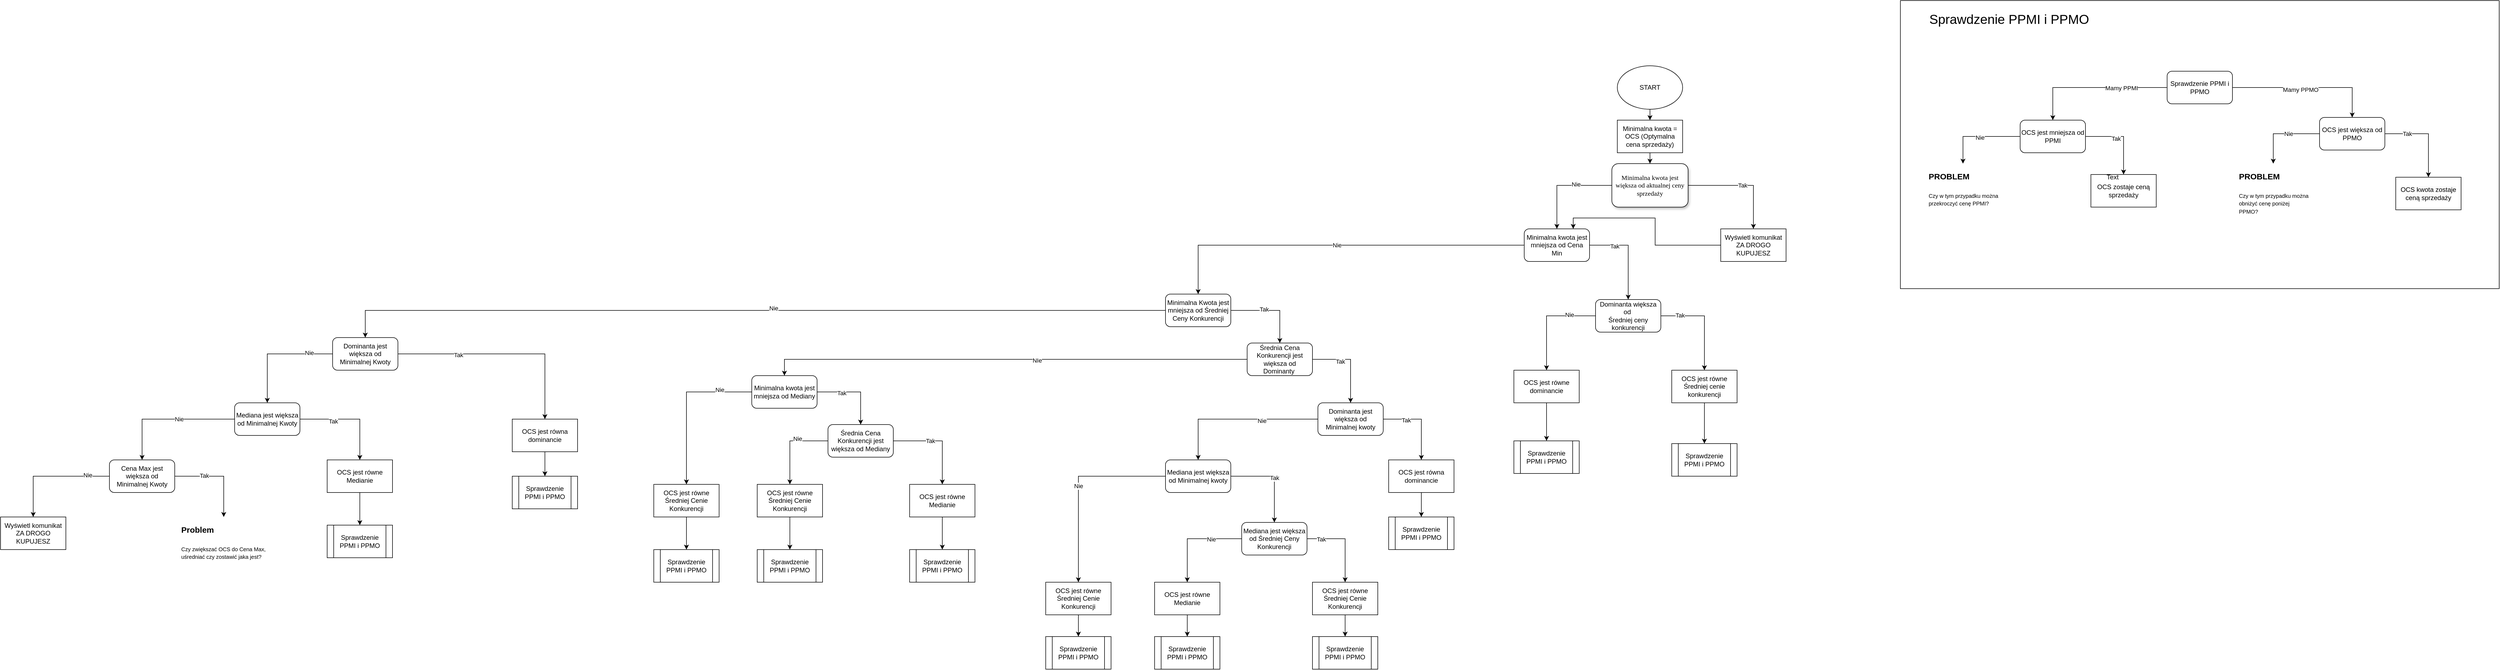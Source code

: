 <mxfile version="24.5.4" type="device">
  <diagram name="Page-1" id="10a91c8b-09ff-31b1-d368-03940ed4cc9e">
    <mxGraphModel dx="5311" dy="1965" grid="1" gridSize="10" guides="1" tooltips="1" connect="1" arrows="1" fold="1" page="1" pageScale="1" pageWidth="1100" pageHeight="850" background="none" math="0" shadow="0">
      <root>
        <mxCell id="0" />
        <mxCell id="1" parent="0" />
        <mxCell id="joKkj8QwtYshILmvJCK_-3" value="Tak" style="edgeStyle=orthogonalEdgeStyle;rounded=0;orthogonalLoop=1;jettySize=auto;html=1;entryX=0.5;entryY=0;entryDx=0;entryDy=0;" edge="1" parent="1" source="62893188c0fa7362-1" target="joKkj8QwtYshILmvJCK_-2">
          <mxGeometry relative="1" as="geometry" />
        </mxCell>
        <mxCell id="joKkj8QwtYshILmvJCK_-5" style="edgeStyle=orthogonalEdgeStyle;rounded=0;orthogonalLoop=1;jettySize=auto;html=1;" edge="1" parent="1" source="62893188c0fa7362-1" target="joKkj8QwtYshILmvJCK_-4">
          <mxGeometry relative="1" as="geometry" />
        </mxCell>
        <mxCell id="joKkj8QwtYshILmvJCK_-6" value="Nie" style="edgeLabel;html=1;align=center;verticalAlign=middle;resizable=0;points=[];" vertex="1" connectable="0" parent="joKkj8QwtYshILmvJCK_-5">
          <mxGeometry x="-0.271" y="-2" relative="1" as="geometry">
            <mxPoint as="offset" />
          </mxGeometry>
        </mxCell>
        <mxCell id="62893188c0fa7362-1" value="Minimalna kwota jest większa od aktualnej ceny sprzedaży" style="whiteSpace=wrap;html=1;rounded=1;shadow=1;labelBackgroundColor=none;strokeWidth=1;fontFamily=Verdana;fontSize=12;align=center;" parent="1" vertex="1">
          <mxGeometry x="480" y="80" width="140" height="80" as="geometry" />
        </mxCell>
        <mxCell id="joKkj8QwtYshILmvJCK_-157" style="edgeStyle=orthogonalEdgeStyle;rounded=0;orthogonalLoop=1;jettySize=auto;html=1;entryX=0.75;entryY=0;entryDx=0;entryDy=0;" edge="1" parent="1" source="joKkj8QwtYshILmvJCK_-2" target="joKkj8QwtYshILmvJCK_-4">
          <mxGeometry relative="1" as="geometry" />
        </mxCell>
        <mxCell id="joKkj8QwtYshILmvJCK_-2" value="Wyświetl komunikat ZA DROGO KUPUJESZ" style="rounded=0;whiteSpace=wrap;html=1;" vertex="1" parent="1">
          <mxGeometry x="680" y="200" width="120" height="60" as="geometry" />
        </mxCell>
        <mxCell id="joKkj8QwtYshILmvJCK_-46" value="Nie" style="edgeStyle=orthogonalEdgeStyle;rounded=0;orthogonalLoop=1;jettySize=auto;html=1;entryX=0.5;entryY=0;entryDx=0;entryDy=0;" edge="1" parent="1" source="joKkj8QwtYshILmvJCK_-4" target="joKkj8QwtYshILmvJCK_-52">
          <mxGeometry relative="1" as="geometry">
            <mxPoint x="40" y="290" as="targetPoint" />
          </mxGeometry>
        </mxCell>
        <mxCell id="joKkj8QwtYshILmvJCK_-162" style="edgeStyle=orthogonalEdgeStyle;rounded=0;orthogonalLoop=1;jettySize=auto;html=1;" edge="1" parent="1" source="joKkj8QwtYshILmvJCK_-4" target="joKkj8QwtYshILmvJCK_-161">
          <mxGeometry relative="1" as="geometry" />
        </mxCell>
        <mxCell id="joKkj8QwtYshILmvJCK_-163" value="Tak" style="edgeLabel;html=1;align=center;verticalAlign=middle;resizable=0;points=[];" vertex="1" connectable="0" parent="joKkj8QwtYshILmvJCK_-162">
          <mxGeometry x="-0.461" y="-2" relative="1" as="geometry">
            <mxPoint as="offset" />
          </mxGeometry>
        </mxCell>
        <mxCell id="joKkj8QwtYshILmvJCK_-4" value="Minimalna kwota jest mniejsza od Cena Min" style="rounded=1;whiteSpace=wrap;html=1;" vertex="1" parent="1">
          <mxGeometry x="319" y="200" width="120" height="60" as="geometry" />
        </mxCell>
        <mxCell id="joKkj8QwtYshILmvJCK_-40" style="edgeStyle=orthogonalEdgeStyle;rounded=0;orthogonalLoop=1;jettySize=auto;html=1;entryX=0.5;entryY=0;entryDx=0;entryDy=0;" edge="1" parent="1" source="joKkj8QwtYshILmvJCK_-13" target="joKkj8QwtYshILmvJCK_-39">
          <mxGeometry relative="1" as="geometry" />
        </mxCell>
        <mxCell id="joKkj8QwtYshILmvJCK_-41" value="Tak" style="edgeLabel;html=1;align=center;verticalAlign=middle;resizable=0;points=[];" vertex="1" connectable="0" parent="joKkj8QwtYshILmvJCK_-40">
          <mxGeometry x="-0.487" relative="1" as="geometry">
            <mxPoint as="offset" />
          </mxGeometry>
        </mxCell>
        <mxCell id="joKkj8QwtYshILmvJCK_-43" style="edgeStyle=orthogonalEdgeStyle;rounded=0;orthogonalLoop=1;jettySize=auto;html=1;" edge="1" parent="1" source="joKkj8QwtYshILmvJCK_-13" target="joKkj8QwtYshILmvJCK_-42">
          <mxGeometry relative="1" as="geometry" />
        </mxCell>
        <mxCell id="joKkj8QwtYshILmvJCK_-44" value="Nie" style="edgeLabel;html=1;align=center;verticalAlign=middle;resizable=0;points=[];" vertex="1" connectable="0" parent="joKkj8QwtYshILmvJCK_-43">
          <mxGeometry x="-0.186" relative="1" as="geometry">
            <mxPoint as="offset" />
          </mxGeometry>
        </mxCell>
        <mxCell id="joKkj8QwtYshILmvJCK_-13" value="OCS jest większa od PPMO" style="rounded=1;whiteSpace=wrap;html=1;" vertex="1" parent="1">
          <mxGeometry x="1780" y="-5" width="120" height="60" as="geometry" />
        </mxCell>
        <mxCell id="joKkj8QwtYshILmvJCK_-32" style="edgeStyle=orthogonalEdgeStyle;rounded=0;orthogonalLoop=1;jettySize=auto;html=1;entryX=0.5;entryY=0;entryDx=0;entryDy=0;" edge="1" parent="1" source="joKkj8QwtYshILmvJCK_-14" target="joKkj8QwtYshILmvJCK_-27">
          <mxGeometry relative="1" as="geometry" />
        </mxCell>
        <mxCell id="joKkj8QwtYshILmvJCK_-33" value="Tak" style="edgeLabel;html=1;align=center;verticalAlign=middle;resizable=0;points=[];" vertex="1" connectable="0" parent="joKkj8QwtYshILmvJCK_-32">
          <mxGeometry x="-0.2" y="-4" relative="1" as="geometry">
            <mxPoint as="offset" />
          </mxGeometry>
        </mxCell>
        <mxCell id="joKkj8QwtYshILmvJCK_-37" style="edgeStyle=orthogonalEdgeStyle;rounded=0;orthogonalLoop=1;jettySize=auto;html=1;" edge="1" parent="1" source="joKkj8QwtYshILmvJCK_-14" target="joKkj8QwtYshILmvJCK_-35">
          <mxGeometry relative="1" as="geometry" />
        </mxCell>
        <mxCell id="joKkj8QwtYshILmvJCK_-38" value="Nie" style="edgeLabel;html=1;align=center;verticalAlign=middle;resizable=0;points=[];" vertex="1" connectable="0" parent="joKkj8QwtYshILmvJCK_-37">
          <mxGeometry x="-0.045" y="2" relative="1" as="geometry">
            <mxPoint as="offset" />
          </mxGeometry>
        </mxCell>
        <mxCell id="joKkj8QwtYshILmvJCK_-14" value="OCS jest mniejsza od PPMI" style="rounded=1;whiteSpace=wrap;html=1;" vertex="1" parent="1">
          <mxGeometry x="1230" width="120" height="60" as="geometry" />
        </mxCell>
        <mxCell id="joKkj8QwtYshILmvJCK_-50" style="edgeStyle=orthogonalEdgeStyle;rounded=0;orthogonalLoop=1;jettySize=auto;html=1;" edge="1" parent="1" source="joKkj8QwtYshILmvJCK_-25" target="joKkj8QwtYshILmvJCK_-49">
          <mxGeometry relative="1" as="geometry" />
        </mxCell>
        <mxCell id="joKkj8QwtYshILmvJCK_-25" value="START" style="ellipse;whiteSpace=wrap;html=1;" vertex="1" parent="1">
          <mxGeometry x="490" y="-100" width="120" height="80" as="geometry" />
        </mxCell>
        <mxCell id="joKkj8QwtYshILmvJCK_-27" value="OCS zostaje ceną sprzedaży" style="rounded=0;whiteSpace=wrap;html=1;" vertex="1" parent="1">
          <mxGeometry x="1360" y="100" width="120" height="60" as="geometry" />
        </mxCell>
        <mxCell id="joKkj8QwtYshILmvJCK_-35" value="&lt;h1 style=&quot;margin-top: 0px;&quot;&gt;&lt;font style=&quot;font-size: 15px;&quot;&gt;PROBLEM&lt;/font&gt;&lt;/h1&gt;&lt;p&gt;&lt;font style=&quot;font-size: 10px;&quot;&gt;Czy w tym przypadku można przekroczyć cenę PPMI?&lt;/font&gt;&lt;/p&gt;" style="text;html=1;whiteSpace=wrap;overflow=hidden;rounded=0;" vertex="1" parent="1">
          <mxGeometry x="1060" y="80" width="130" height="90" as="geometry" />
        </mxCell>
        <mxCell id="joKkj8QwtYshILmvJCK_-39" value="&lt;br&gt;&lt;span style=&quot;color: rgb(0, 0, 0); font-family: Helvetica; font-size: 12px; font-style: normal; font-variant-ligatures: normal; font-variant-caps: normal; font-weight: 400; letter-spacing: normal; orphans: 2; text-align: center; text-indent: 0px; text-transform: none; widows: 2; word-spacing: 0px; -webkit-text-stroke-width: 0px; white-space: normal; background-color: rgb(251, 251, 251); text-decoration-thickness: initial; text-decoration-style: initial; text-decoration-color: initial; display: inline !important; float: none;&quot;&gt;OCS kwota zostaje ceną sprzedaży&lt;/span&gt;&lt;div&gt;&lt;br/&gt;&lt;/div&gt;" style="rounded=0;whiteSpace=wrap;html=1;" vertex="1" parent="1">
          <mxGeometry x="1920" y="105" width="120" height="60" as="geometry" />
        </mxCell>
        <mxCell id="joKkj8QwtYshILmvJCK_-42" value="&lt;h1 style=&quot;margin-top: 0px;&quot;&gt;&lt;font style=&quot;font-size: 15px;&quot;&gt;PROBLEM&lt;/font&gt;&lt;/h1&gt;&lt;p&gt;&lt;font style=&quot;font-size: 10px;&quot;&gt;Czy w tym przypadku można obniżyć cenę poniżej PPMO?&lt;/font&gt;&lt;/p&gt;" style="text;html=1;whiteSpace=wrap;overflow=hidden;rounded=0;" vertex="1" parent="1">
          <mxGeometry x="1630" y="80" width="130" height="90" as="geometry" />
        </mxCell>
        <mxCell id="joKkj8QwtYshILmvJCK_-51" style="edgeStyle=orthogonalEdgeStyle;rounded=0;orthogonalLoop=1;jettySize=auto;html=1;" edge="1" parent="1" source="joKkj8QwtYshILmvJCK_-49" target="62893188c0fa7362-1">
          <mxGeometry relative="1" as="geometry" />
        </mxCell>
        <mxCell id="joKkj8QwtYshILmvJCK_-49" value="Minimalna kwota = OCS (Optymalna cena sprzedaży)" style="rounded=0;whiteSpace=wrap;html=1;" vertex="1" parent="1">
          <mxGeometry x="490" width="120" height="60" as="geometry" />
        </mxCell>
        <mxCell id="joKkj8QwtYshILmvJCK_-54" style="edgeStyle=orthogonalEdgeStyle;rounded=0;orthogonalLoop=1;jettySize=auto;html=1;entryX=0.5;entryY=0;entryDx=0;entryDy=0;" edge="1" parent="1" source="joKkj8QwtYshILmvJCK_-52" target="joKkj8QwtYshILmvJCK_-53">
          <mxGeometry relative="1" as="geometry" />
        </mxCell>
        <mxCell id="joKkj8QwtYshILmvJCK_-55" value="Tak" style="edgeLabel;html=1;align=center;verticalAlign=middle;resizable=0;points=[];" vertex="1" connectable="0" parent="joKkj8QwtYshILmvJCK_-54">
          <mxGeometry x="-0.187" y="2" relative="1" as="geometry">
            <mxPoint as="offset" />
          </mxGeometry>
        </mxCell>
        <mxCell id="joKkj8QwtYshILmvJCK_-129" style="edgeStyle=orthogonalEdgeStyle;rounded=0;orthogonalLoop=1;jettySize=auto;html=1;entryX=0.5;entryY=0;entryDx=0;entryDy=0;" edge="1" parent="1" source="joKkj8QwtYshILmvJCK_-52" target="joKkj8QwtYshILmvJCK_-128">
          <mxGeometry relative="1" as="geometry" />
        </mxCell>
        <mxCell id="joKkj8QwtYshILmvJCK_-130" value="Nie" style="edgeLabel;html=1;align=center;verticalAlign=middle;resizable=0;points=[];" vertex="1" connectable="0" parent="joKkj8QwtYshILmvJCK_-129">
          <mxGeometry x="-0.053" y="-3" relative="1" as="geometry">
            <mxPoint x="-1" y="-1" as="offset" />
          </mxGeometry>
        </mxCell>
        <mxCell id="joKkj8QwtYshILmvJCK_-52" value="Minimalna Kwota jest mniejsza od Średniej Ceny Konkurencji" style="rounded=1;whiteSpace=wrap;html=1;" vertex="1" parent="1">
          <mxGeometry x="-340" y="320" width="120" height="60" as="geometry" />
        </mxCell>
        <mxCell id="joKkj8QwtYshILmvJCK_-57" style="edgeStyle=orthogonalEdgeStyle;rounded=0;orthogonalLoop=1;jettySize=auto;html=1;entryX=0.5;entryY=0;entryDx=0;entryDy=0;" edge="1" parent="1" source="joKkj8QwtYshILmvJCK_-53" target="joKkj8QwtYshILmvJCK_-60">
          <mxGeometry relative="1" as="geometry">
            <mxPoint y="500" as="targetPoint" />
          </mxGeometry>
        </mxCell>
        <mxCell id="joKkj8QwtYshILmvJCK_-58" value="Tak" style="edgeLabel;html=1;align=center;verticalAlign=middle;resizable=0;points=[];" vertex="1" connectable="0" parent="joKkj8QwtYshILmvJCK_-57">
          <mxGeometry x="-0.323" y="-4" relative="1" as="geometry">
            <mxPoint as="offset" />
          </mxGeometry>
        </mxCell>
        <mxCell id="joKkj8QwtYshILmvJCK_-105" style="edgeStyle=orthogonalEdgeStyle;rounded=0;orthogonalLoop=1;jettySize=auto;html=1;entryX=0.5;entryY=0;entryDx=0;entryDy=0;" edge="1" parent="1" source="joKkj8QwtYshILmvJCK_-53" target="joKkj8QwtYshILmvJCK_-104">
          <mxGeometry relative="1" as="geometry" />
        </mxCell>
        <mxCell id="joKkj8QwtYshILmvJCK_-106" value="NIe" style="edgeLabel;html=1;align=center;verticalAlign=middle;resizable=0;points=[];" vertex="1" connectable="0" parent="joKkj8QwtYshILmvJCK_-105">
          <mxGeometry x="-0.123" y="2" relative="1" as="geometry">
            <mxPoint as="offset" />
          </mxGeometry>
        </mxCell>
        <mxCell id="joKkj8QwtYshILmvJCK_-53" value="Średnia Cena Konkurencji jest większa od Dominanty&amp;nbsp;" style="rounded=1;whiteSpace=wrap;html=1;" vertex="1" parent="1">
          <mxGeometry x="-190" y="410" width="120" height="60" as="geometry" />
        </mxCell>
        <mxCell id="joKkj8QwtYshILmvJCK_-62" style="edgeStyle=orthogonalEdgeStyle;rounded=0;orthogonalLoop=1;jettySize=auto;html=1;entryX=0.5;entryY=0;entryDx=0;entryDy=0;" edge="1" parent="1" source="joKkj8QwtYshILmvJCK_-60" target="joKkj8QwtYshILmvJCK_-61">
          <mxGeometry relative="1" as="geometry" />
        </mxCell>
        <mxCell id="joKkj8QwtYshILmvJCK_-63" value="Tak" style="edgeLabel;html=1;align=center;verticalAlign=middle;resizable=0;points=[];" vertex="1" connectable="0" parent="joKkj8QwtYshILmvJCK_-62">
          <mxGeometry x="-0.43" y="-2" relative="1" as="geometry">
            <mxPoint as="offset" />
          </mxGeometry>
        </mxCell>
        <mxCell id="joKkj8QwtYshILmvJCK_-81" style="edgeStyle=orthogonalEdgeStyle;rounded=0;orthogonalLoop=1;jettySize=auto;html=1;" edge="1" parent="1" source="joKkj8QwtYshILmvJCK_-60" target="joKkj8QwtYshILmvJCK_-79">
          <mxGeometry relative="1" as="geometry" />
        </mxCell>
        <mxCell id="joKkj8QwtYshILmvJCK_-82" value="Nie" style="edgeLabel;html=1;align=center;verticalAlign=middle;resizable=0;points=[];" vertex="1" connectable="0" parent="joKkj8QwtYshILmvJCK_-81">
          <mxGeometry x="-0.297" y="3" relative="1" as="geometry">
            <mxPoint as="offset" />
          </mxGeometry>
        </mxCell>
        <mxCell id="joKkj8QwtYshILmvJCK_-60" value="Dominanta jest większa od Minimalnej kwoty" style="rounded=1;whiteSpace=wrap;html=1;" vertex="1" parent="1">
          <mxGeometry x="-60" y="520" width="120" height="60" as="geometry" />
        </mxCell>
        <mxCell id="joKkj8QwtYshILmvJCK_-76" style="edgeStyle=orthogonalEdgeStyle;rounded=0;orthogonalLoop=1;jettySize=auto;html=1;entryX=0.5;entryY=0;entryDx=0;entryDy=0;" edge="1" parent="1" source="joKkj8QwtYshILmvJCK_-61" target="joKkj8QwtYshILmvJCK_-75">
          <mxGeometry relative="1" as="geometry" />
        </mxCell>
        <mxCell id="joKkj8QwtYshILmvJCK_-61" value="OCS jest równa dominancie" style="rounded=0;whiteSpace=wrap;html=1;" vertex="1" parent="1">
          <mxGeometry x="70" y="625" width="120" height="60" as="geometry" />
        </mxCell>
        <mxCell id="joKkj8QwtYshILmvJCK_-67" style="edgeStyle=orthogonalEdgeStyle;rounded=0;orthogonalLoop=1;jettySize=auto;html=1;" edge="1" parent="1" source="joKkj8QwtYshILmvJCK_-65" target="joKkj8QwtYshILmvJCK_-13">
          <mxGeometry relative="1" as="geometry" />
        </mxCell>
        <mxCell id="joKkj8QwtYshILmvJCK_-70" value="Mamy PPMO" style="edgeLabel;html=1;align=center;verticalAlign=middle;resizable=0;points=[];" vertex="1" connectable="0" parent="joKkj8QwtYshILmvJCK_-67">
          <mxGeometry x="-0.096" y="-4" relative="1" as="geometry">
            <mxPoint as="offset" />
          </mxGeometry>
        </mxCell>
        <mxCell id="joKkj8QwtYshILmvJCK_-68" style="edgeStyle=orthogonalEdgeStyle;rounded=0;orthogonalLoop=1;jettySize=auto;html=1;entryX=0.5;entryY=0;entryDx=0;entryDy=0;" edge="1" parent="1" source="joKkj8QwtYshILmvJCK_-65" target="joKkj8QwtYshILmvJCK_-14">
          <mxGeometry relative="1" as="geometry" />
        </mxCell>
        <mxCell id="joKkj8QwtYshILmvJCK_-69" value="Mamy PPMI" style="edgeLabel;html=1;align=center;verticalAlign=middle;resizable=0;points=[];" vertex="1" connectable="0" parent="joKkj8QwtYshILmvJCK_-68">
          <mxGeometry x="-0.376" y="1" relative="1" as="geometry">
            <mxPoint as="offset" />
          </mxGeometry>
        </mxCell>
        <mxCell id="joKkj8QwtYshILmvJCK_-65" value="Sprawdzenie PPMI i PPMO" style="rounded=1;whiteSpace=wrap;html=1;gradientColor=none;" vertex="1" parent="1">
          <mxGeometry x="1500" y="-90" width="120" height="60" as="geometry" />
        </mxCell>
        <mxCell id="joKkj8QwtYshILmvJCK_-71" value="" style="swimlane;startSize=0;" vertex="1" parent="1">
          <mxGeometry x="1010" y="-220" width="1100" height="530" as="geometry" />
        </mxCell>
        <mxCell id="joKkj8QwtYshILmvJCK_-73" value="&lt;font style=&quot;font-size: 24px;&quot;&gt;Sprawdzenie PPMI i PPMO&lt;/font&gt;" style="text;html=1;align=center;verticalAlign=middle;whiteSpace=wrap;rounded=0;" vertex="1" parent="joKkj8QwtYshILmvJCK_-71">
          <mxGeometry x="30" y="20" width="340" height="30" as="geometry" />
        </mxCell>
        <mxCell id="joKkj8QwtYshILmvJCK_-72" value="Text" style="text;html=1;align=center;verticalAlign=middle;whiteSpace=wrap;rounded=0;" vertex="1" parent="1">
          <mxGeometry x="1370" y="90" width="60" height="30" as="geometry" />
        </mxCell>
        <mxCell id="joKkj8QwtYshILmvJCK_-75" value="Sprawdzenie PPMI i PPMO" style="shape=process;whiteSpace=wrap;html=1;backgroundOutline=1;" vertex="1" parent="1">
          <mxGeometry x="70" y="730" width="120" height="60" as="geometry" />
        </mxCell>
        <mxCell id="joKkj8QwtYshILmvJCK_-86" value="Tak" style="edgeStyle=orthogonalEdgeStyle;rounded=0;orthogonalLoop=1;jettySize=auto;html=1;entryX=0.5;entryY=0;entryDx=0;entryDy=0;" edge="1" parent="1" source="joKkj8QwtYshILmvJCK_-79" target="joKkj8QwtYshILmvJCK_-85">
          <mxGeometry relative="1" as="geometry" />
        </mxCell>
        <mxCell id="joKkj8QwtYshILmvJCK_-103" value="Nie" style="edgeStyle=orthogonalEdgeStyle;rounded=0;orthogonalLoop=1;jettySize=auto;html=1;" edge="1" parent="1" source="joKkj8QwtYshILmvJCK_-79" target="joKkj8QwtYshILmvJCK_-101">
          <mxGeometry relative="1" as="geometry" />
        </mxCell>
        <mxCell id="joKkj8QwtYshILmvJCK_-79" value="Mediana jest większa od Minimalnej kwoty" style="rounded=1;whiteSpace=wrap;html=1;" vertex="1" parent="1">
          <mxGeometry x="-340" y="625" width="120" height="60" as="geometry" />
        </mxCell>
        <mxCell id="joKkj8QwtYshILmvJCK_-91" style="edgeStyle=orthogonalEdgeStyle;rounded=0;orthogonalLoop=1;jettySize=auto;html=1;entryX=0.5;entryY=0;entryDx=0;entryDy=0;" edge="1" parent="1" source="joKkj8QwtYshILmvJCK_-83" target="joKkj8QwtYshILmvJCK_-90">
          <mxGeometry relative="1" as="geometry" />
        </mxCell>
        <mxCell id="joKkj8QwtYshILmvJCK_-83" value="OCS jest równe Medianie" style="rounded=0;whiteSpace=wrap;html=1;" vertex="1" parent="1">
          <mxGeometry x="-360" y="850" width="120" height="60" as="geometry" />
        </mxCell>
        <mxCell id="joKkj8QwtYshILmvJCK_-88" style="edgeStyle=orthogonalEdgeStyle;rounded=0;orthogonalLoop=1;jettySize=auto;html=1;entryX=0.5;entryY=0;entryDx=0;entryDy=0;" edge="1" parent="1" source="joKkj8QwtYshILmvJCK_-85" target="joKkj8QwtYshILmvJCK_-83">
          <mxGeometry relative="1" as="geometry" />
        </mxCell>
        <mxCell id="joKkj8QwtYshILmvJCK_-89" value="Nie" style="edgeLabel;html=1;align=center;verticalAlign=middle;resizable=0;points=[];" vertex="1" connectable="0" parent="joKkj8QwtYshILmvJCK_-88">
          <mxGeometry x="-0.376" y="1" relative="1" as="geometry">
            <mxPoint as="offset" />
          </mxGeometry>
        </mxCell>
        <mxCell id="joKkj8QwtYshILmvJCK_-96" style="edgeStyle=orthogonalEdgeStyle;rounded=0;orthogonalLoop=1;jettySize=auto;html=1;entryX=0.5;entryY=0;entryDx=0;entryDy=0;" edge="1" parent="1" source="joKkj8QwtYshILmvJCK_-85" target="joKkj8QwtYshILmvJCK_-92">
          <mxGeometry relative="1" as="geometry">
            <mxPoint y="770" as="targetPoint" />
          </mxGeometry>
        </mxCell>
        <mxCell id="joKkj8QwtYshILmvJCK_-97" value="Tak" style="edgeLabel;html=1;align=center;verticalAlign=middle;resizable=0;points=[];" vertex="1" connectable="0" parent="joKkj8QwtYshILmvJCK_-96">
          <mxGeometry x="-0.653" y="-1" relative="1" as="geometry">
            <mxPoint as="offset" />
          </mxGeometry>
        </mxCell>
        <mxCell id="joKkj8QwtYshILmvJCK_-85" value="Mediana jest większa od Średniej Ceny Konkurencji" style="rounded=1;whiteSpace=wrap;html=1;" vertex="1" parent="1">
          <mxGeometry x="-200" y="740" width="120" height="60" as="geometry" />
        </mxCell>
        <mxCell id="joKkj8QwtYshILmvJCK_-90" value="Sprawdzenie PPMI i PPMO" style="shape=process;whiteSpace=wrap;html=1;backgroundOutline=1;" vertex="1" parent="1">
          <mxGeometry x="-360" y="950" width="120" height="60" as="geometry" />
        </mxCell>
        <mxCell id="joKkj8QwtYshILmvJCK_-99" style="edgeStyle=orthogonalEdgeStyle;rounded=0;orthogonalLoop=1;jettySize=auto;html=1;" edge="1" parent="1" source="joKkj8QwtYshILmvJCK_-92" target="joKkj8QwtYshILmvJCK_-98">
          <mxGeometry relative="1" as="geometry" />
        </mxCell>
        <mxCell id="joKkj8QwtYshILmvJCK_-92" value="OCS jest równe Średniej Cenie Konkurencji" style="rounded=0;whiteSpace=wrap;html=1;" vertex="1" parent="1">
          <mxGeometry x="-70" y="850" width="120" height="60" as="geometry" />
        </mxCell>
        <mxCell id="joKkj8QwtYshILmvJCK_-98" value="Sprawdzenie PPMI i PPMO" style="shape=process;whiteSpace=wrap;html=1;backgroundOutline=1;" vertex="1" parent="1">
          <mxGeometry x="-70" y="950" width="120" height="60" as="geometry" />
        </mxCell>
        <mxCell id="joKkj8QwtYshILmvJCK_-100" style="edgeStyle=orthogonalEdgeStyle;rounded=0;orthogonalLoop=1;jettySize=auto;html=1;" edge="1" parent="1" source="joKkj8QwtYshILmvJCK_-101" target="joKkj8QwtYshILmvJCK_-102">
          <mxGeometry relative="1" as="geometry" />
        </mxCell>
        <mxCell id="joKkj8QwtYshILmvJCK_-101" value="OCS jest równe Średniej Cenie Konkurencji" style="rounded=0;whiteSpace=wrap;html=1;" vertex="1" parent="1">
          <mxGeometry x="-560" y="850" width="120" height="60" as="geometry" />
        </mxCell>
        <mxCell id="joKkj8QwtYshILmvJCK_-102" value="Sprawdzenie PPMI i PPMO" style="shape=process;whiteSpace=wrap;html=1;backgroundOutline=1;" vertex="1" parent="1">
          <mxGeometry x="-560" y="950" width="120" height="60" as="geometry" />
        </mxCell>
        <mxCell id="joKkj8QwtYshILmvJCK_-110" style="edgeStyle=orthogonalEdgeStyle;rounded=0;orthogonalLoop=1;jettySize=auto;html=1;entryX=0.5;entryY=0;entryDx=0;entryDy=0;" edge="1" parent="1" source="joKkj8QwtYshILmvJCK_-104" target="joKkj8QwtYshILmvJCK_-109">
          <mxGeometry relative="1" as="geometry" />
        </mxCell>
        <mxCell id="joKkj8QwtYshILmvJCK_-111" value="Tak" style="edgeLabel;html=1;align=center;verticalAlign=middle;resizable=0;points=[];" vertex="1" connectable="0" parent="joKkj8QwtYshILmvJCK_-110">
          <mxGeometry x="-0.359" y="-2" relative="1" as="geometry">
            <mxPoint as="offset" />
          </mxGeometry>
        </mxCell>
        <mxCell id="joKkj8QwtYshILmvJCK_-126" style="edgeStyle=orthogonalEdgeStyle;rounded=0;orthogonalLoop=1;jettySize=auto;html=1;entryX=0.5;entryY=0;entryDx=0;entryDy=0;" edge="1" parent="1" source="joKkj8QwtYshILmvJCK_-104" target="joKkj8QwtYshILmvJCK_-124">
          <mxGeometry relative="1" as="geometry" />
        </mxCell>
        <mxCell id="joKkj8QwtYshILmvJCK_-127" value="Nie" style="edgeLabel;html=1;align=center;verticalAlign=middle;resizable=0;points=[];" vertex="1" connectable="0" parent="joKkj8QwtYshILmvJCK_-126">
          <mxGeometry x="-0.593" y="-4" relative="1" as="geometry">
            <mxPoint as="offset" />
          </mxGeometry>
        </mxCell>
        <mxCell id="joKkj8QwtYshILmvJCK_-104" value="Minimalna kwota jest mniejsza od Mediany" style="rounded=1;whiteSpace=wrap;html=1;" vertex="1" parent="1">
          <mxGeometry x="-1100" y="470" width="120" height="60" as="geometry" />
        </mxCell>
        <mxCell id="joKkj8QwtYshILmvJCK_-114" style="edgeStyle=orthogonalEdgeStyle;rounded=0;orthogonalLoop=1;jettySize=auto;html=1;" edge="1" parent="1" source="joKkj8QwtYshILmvJCK_-109" target="joKkj8QwtYshILmvJCK_-112">
          <mxGeometry relative="1" as="geometry" />
        </mxCell>
        <mxCell id="joKkj8QwtYshILmvJCK_-115" value="Tak" style="edgeLabel;html=1;align=center;verticalAlign=middle;resizable=0;points=[];" vertex="1" connectable="0" parent="joKkj8QwtYshILmvJCK_-114">
          <mxGeometry x="-0.198" relative="1" as="geometry">
            <mxPoint as="offset" />
          </mxGeometry>
        </mxCell>
        <mxCell id="joKkj8QwtYshILmvJCK_-121" style="edgeStyle=orthogonalEdgeStyle;rounded=0;orthogonalLoop=1;jettySize=auto;html=1;entryX=0.5;entryY=0;entryDx=0;entryDy=0;" edge="1" parent="1" source="joKkj8QwtYshILmvJCK_-109" target="joKkj8QwtYshILmvJCK_-119">
          <mxGeometry relative="1" as="geometry" />
        </mxCell>
        <mxCell id="joKkj8QwtYshILmvJCK_-122" value="Nie" style="edgeLabel;html=1;align=center;verticalAlign=middle;resizable=0;points=[];" vertex="1" connectable="0" parent="joKkj8QwtYshILmvJCK_-121">
          <mxGeometry x="-0.249" y="-4" relative="1" as="geometry">
            <mxPoint as="offset" />
          </mxGeometry>
        </mxCell>
        <mxCell id="joKkj8QwtYshILmvJCK_-109" value="Średnia Cena Konkurencji jest większa od Mediany" style="rounded=1;whiteSpace=wrap;html=1;" vertex="1" parent="1">
          <mxGeometry x="-960" y="560" width="120" height="60" as="geometry" />
        </mxCell>
        <mxCell id="joKkj8QwtYshILmvJCK_-117" style="edgeStyle=orthogonalEdgeStyle;rounded=0;orthogonalLoop=1;jettySize=auto;html=1;entryX=0.5;entryY=0;entryDx=0;entryDy=0;" edge="1" parent="1" source="joKkj8QwtYshILmvJCK_-112" target="joKkj8QwtYshILmvJCK_-116">
          <mxGeometry relative="1" as="geometry" />
        </mxCell>
        <mxCell id="joKkj8QwtYshILmvJCK_-112" value="OCS jest równe Medianie" style="rounded=0;whiteSpace=wrap;html=1;" vertex="1" parent="1">
          <mxGeometry x="-810" y="670" width="120" height="60" as="geometry" />
        </mxCell>
        <mxCell id="joKkj8QwtYshILmvJCK_-116" value="Sprawdzenie PPMI i PPMO" style="shape=process;whiteSpace=wrap;html=1;backgroundOutline=1;" vertex="1" parent="1">
          <mxGeometry x="-810" y="790" width="120" height="60" as="geometry" />
        </mxCell>
        <mxCell id="joKkj8QwtYshILmvJCK_-118" style="edgeStyle=orthogonalEdgeStyle;rounded=0;orthogonalLoop=1;jettySize=auto;html=1;" edge="1" parent="1" source="joKkj8QwtYshILmvJCK_-119" target="joKkj8QwtYshILmvJCK_-120">
          <mxGeometry relative="1" as="geometry" />
        </mxCell>
        <mxCell id="joKkj8QwtYshILmvJCK_-119" value="OCS jest równe Średniej Cenie Konkurencji" style="rounded=0;whiteSpace=wrap;html=1;" vertex="1" parent="1">
          <mxGeometry x="-1090" y="670" width="120" height="60" as="geometry" />
        </mxCell>
        <mxCell id="joKkj8QwtYshILmvJCK_-120" value="Sprawdzenie PPMI i PPMO" style="shape=process;whiteSpace=wrap;html=1;backgroundOutline=1;" vertex="1" parent="1">
          <mxGeometry x="-1090" y="790" width="120" height="60" as="geometry" />
        </mxCell>
        <mxCell id="joKkj8QwtYshILmvJCK_-123" style="edgeStyle=orthogonalEdgeStyle;rounded=0;orthogonalLoop=1;jettySize=auto;html=1;" edge="1" parent="1" source="joKkj8QwtYshILmvJCK_-124" target="joKkj8QwtYshILmvJCK_-125">
          <mxGeometry relative="1" as="geometry" />
        </mxCell>
        <mxCell id="joKkj8QwtYshILmvJCK_-124" value="OCS jest równe Średniej Cenie Konkurencji" style="rounded=0;whiteSpace=wrap;html=1;" vertex="1" parent="1">
          <mxGeometry x="-1280" y="670" width="120" height="60" as="geometry" />
        </mxCell>
        <mxCell id="joKkj8QwtYshILmvJCK_-125" value="Sprawdzenie PPMI i PPMO" style="shape=process;whiteSpace=wrap;html=1;backgroundOutline=1;" vertex="1" parent="1">
          <mxGeometry x="-1280" y="790" width="120" height="60" as="geometry" />
        </mxCell>
        <mxCell id="joKkj8QwtYshILmvJCK_-141" style="edgeStyle=orthogonalEdgeStyle;rounded=0;orthogonalLoop=1;jettySize=auto;html=1;" edge="1" parent="1" source="joKkj8QwtYshILmvJCK_-128" target="joKkj8QwtYshILmvJCK_-140">
          <mxGeometry relative="1" as="geometry" />
        </mxCell>
        <mxCell id="joKkj8QwtYshILmvJCK_-142" value="Nie" style="edgeLabel;html=1;align=center;verticalAlign=middle;resizable=0;points=[];" vertex="1" connectable="0" parent="joKkj8QwtYshILmvJCK_-141">
          <mxGeometry x="-0.588" y="-2" relative="1" as="geometry">
            <mxPoint as="offset" />
          </mxGeometry>
        </mxCell>
        <mxCell id="joKkj8QwtYshILmvJCK_-128" value="Dominanta jest większa od Minimalnej Kwoty" style="rounded=1;whiteSpace=wrap;html=1;" vertex="1" parent="1">
          <mxGeometry x="-1870" y="400" width="120" height="60" as="geometry" />
        </mxCell>
        <mxCell id="joKkj8QwtYshILmvJCK_-131" style="edgeStyle=orthogonalEdgeStyle;rounded=0;orthogonalLoop=1;jettySize=auto;html=1;entryX=0.5;entryY=0;entryDx=0;entryDy=0;exitX=1;exitY=0.5;exitDx=0;exitDy=0;" edge="1" parent="1" source="joKkj8QwtYshILmvJCK_-128" target="joKkj8QwtYshILmvJCK_-135">
          <mxGeometry relative="1" as="geometry">
            <mxPoint x="-1610" y="545.0" as="sourcePoint" />
          </mxGeometry>
        </mxCell>
        <mxCell id="joKkj8QwtYshILmvJCK_-132" value="Tak" style="edgeLabel;html=1;align=center;verticalAlign=middle;resizable=0;points=[];" vertex="1" connectable="0" parent="joKkj8QwtYshILmvJCK_-131">
          <mxGeometry x="-0.43" y="-2" relative="1" as="geometry">
            <mxPoint as="offset" />
          </mxGeometry>
        </mxCell>
        <mxCell id="joKkj8QwtYshILmvJCK_-134" style="edgeStyle=orthogonalEdgeStyle;rounded=0;orthogonalLoop=1;jettySize=auto;html=1;entryX=0.5;entryY=0;entryDx=0;entryDy=0;" edge="1" parent="1" source="joKkj8QwtYshILmvJCK_-135" target="joKkj8QwtYshILmvJCK_-136">
          <mxGeometry relative="1" as="geometry" />
        </mxCell>
        <mxCell id="joKkj8QwtYshILmvJCK_-135" value="OCS jest równa dominancie" style="rounded=0;whiteSpace=wrap;html=1;" vertex="1" parent="1">
          <mxGeometry x="-1540" y="550" width="120" height="60" as="geometry" />
        </mxCell>
        <mxCell id="joKkj8QwtYshILmvJCK_-136" value="Sprawdzenie PPMI i PPMO" style="shape=process;whiteSpace=wrap;html=1;backgroundOutline=1;" vertex="1" parent="1">
          <mxGeometry x="-1540" y="655" width="120" height="60" as="geometry" />
        </mxCell>
        <mxCell id="joKkj8QwtYshILmvJCK_-146" style="edgeStyle=orthogonalEdgeStyle;rounded=0;orthogonalLoop=1;jettySize=auto;html=1;entryX=0.5;entryY=0;entryDx=0;entryDy=0;" edge="1" parent="1" source="joKkj8QwtYshILmvJCK_-140" target="joKkj8QwtYshILmvJCK_-144">
          <mxGeometry relative="1" as="geometry" />
        </mxCell>
        <mxCell id="joKkj8QwtYshILmvJCK_-147" value="Tak" style="edgeLabel;html=1;align=center;verticalAlign=middle;resizable=0;points=[];" vertex="1" connectable="0" parent="joKkj8QwtYshILmvJCK_-146">
          <mxGeometry x="-0.343" y="-4" relative="1" as="geometry">
            <mxPoint as="offset" />
          </mxGeometry>
        </mxCell>
        <mxCell id="joKkj8QwtYshILmvJCK_-149" style="edgeStyle=orthogonalEdgeStyle;rounded=0;orthogonalLoop=1;jettySize=auto;html=1;entryX=0.5;entryY=0;entryDx=0;entryDy=0;" edge="1" parent="1" source="joKkj8QwtYshILmvJCK_-140" target="joKkj8QwtYshILmvJCK_-148">
          <mxGeometry relative="1" as="geometry" />
        </mxCell>
        <mxCell id="joKkj8QwtYshILmvJCK_-150" value="Nie" style="edgeLabel;html=1;align=center;verticalAlign=middle;resizable=0;points=[];" vertex="1" connectable="0" parent="joKkj8QwtYshILmvJCK_-149">
          <mxGeometry x="-0.164" relative="1" as="geometry">
            <mxPoint as="offset" />
          </mxGeometry>
        </mxCell>
        <mxCell id="joKkj8QwtYshILmvJCK_-140" value="Mediana jest większa od Minimalnej Kwoty" style="rounded=1;whiteSpace=wrap;html=1;" vertex="1" parent="1">
          <mxGeometry x="-2050" y="520" width="120" height="60" as="geometry" />
        </mxCell>
        <mxCell id="joKkj8QwtYshILmvJCK_-143" style="edgeStyle=orthogonalEdgeStyle;rounded=0;orthogonalLoop=1;jettySize=auto;html=1;entryX=0.5;entryY=0;entryDx=0;entryDy=0;" edge="1" parent="1" source="joKkj8QwtYshILmvJCK_-144" target="joKkj8QwtYshILmvJCK_-145">
          <mxGeometry relative="1" as="geometry" />
        </mxCell>
        <mxCell id="joKkj8QwtYshILmvJCK_-144" value="OCS jest równe Medianie" style="rounded=0;whiteSpace=wrap;html=1;" vertex="1" parent="1">
          <mxGeometry x="-1880" y="625" width="120" height="60" as="geometry" />
        </mxCell>
        <mxCell id="joKkj8QwtYshILmvJCK_-145" value="Sprawdzenie PPMI i PPMO" style="shape=process;whiteSpace=wrap;html=1;backgroundOutline=1;" vertex="1" parent="1">
          <mxGeometry x="-1880" y="745" width="120" height="60" as="geometry" />
        </mxCell>
        <mxCell id="joKkj8QwtYshILmvJCK_-152" style="edgeStyle=orthogonalEdgeStyle;rounded=0;orthogonalLoop=1;jettySize=auto;html=1;" edge="1" parent="1" source="joKkj8QwtYshILmvJCK_-148" target="joKkj8QwtYshILmvJCK_-151">
          <mxGeometry relative="1" as="geometry" />
        </mxCell>
        <mxCell id="joKkj8QwtYshILmvJCK_-153" value="Tak" style="edgeLabel;html=1;align=center;verticalAlign=middle;resizable=0;points=[];" vertex="1" connectable="0" parent="joKkj8QwtYshILmvJCK_-152">
          <mxGeometry x="-0.347" y="1" relative="1" as="geometry">
            <mxPoint as="offset" />
          </mxGeometry>
        </mxCell>
        <mxCell id="joKkj8QwtYshILmvJCK_-155" style="edgeStyle=orthogonalEdgeStyle;rounded=0;orthogonalLoop=1;jettySize=auto;html=1;" edge="1" parent="1" source="joKkj8QwtYshILmvJCK_-148" target="joKkj8QwtYshILmvJCK_-154">
          <mxGeometry relative="1" as="geometry" />
        </mxCell>
        <mxCell id="joKkj8QwtYshILmvJCK_-156" value="Nie" style="edgeLabel;html=1;align=center;verticalAlign=middle;resizable=0;points=[];" vertex="1" connectable="0" parent="joKkj8QwtYshILmvJCK_-155">
          <mxGeometry x="-0.622" y="-2" relative="1" as="geometry">
            <mxPoint as="offset" />
          </mxGeometry>
        </mxCell>
        <mxCell id="joKkj8QwtYshILmvJCK_-148" value="Cena Max jest większa od Minimalnej Kwoty" style="rounded=1;whiteSpace=wrap;html=1;" vertex="1" parent="1">
          <mxGeometry x="-2280" y="625" width="120" height="60" as="geometry" />
        </mxCell>
        <mxCell id="joKkj8QwtYshILmvJCK_-151" value="&lt;h1 style=&quot;margin-top: 0px;&quot;&gt;&lt;font style=&quot;font-size: 15px;&quot;&gt;Problem&lt;/font&gt;&lt;/h1&gt;&lt;p&gt;&lt;font style=&quot;font-size: 10px;&quot;&gt;Czy zwiększać OCS do Cena Max, uśredniać czy zostawić jaka jest?&lt;/font&gt;&lt;/p&gt;" style="text;html=1;whiteSpace=wrap;overflow=hidden;rounded=0;" vertex="1" parent="1">
          <mxGeometry x="-2150" y="730" width="160" height="110" as="geometry" />
        </mxCell>
        <mxCell id="joKkj8QwtYshILmvJCK_-154" value="Wyświetl komunikat ZA DROGO KUPUJESZ" style="rounded=0;whiteSpace=wrap;html=1;" vertex="1" parent="1">
          <mxGeometry x="-2480" y="730" width="120" height="60" as="geometry" />
        </mxCell>
        <mxCell id="joKkj8QwtYshILmvJCK_-164" style="edgeStyle=orthogonalEdgeStyle;rounded=0;orthogonalLoop=1;jettySize=auto;html=1;entryX=0.5;entryY=0;entryDx=0;entryDy=0;" edge="1" parent="1" source="joKkj8QwtYshILmvJCK_-161" target="joKkj8QwtYshILmvJCK_-166">
          <mxGeometry relative="1" as="geometry">
            <mxPoint x="640" y="425" as="targetPoint" />
          </mxGeometry>
        </mxCell>
        <mxCell id="joKkj8QwtYshILmvJCK_-173" value="Tak" style="edgeLabel;html=1;align=center;verticalAlign=middle;resizable=0;points=[];" vertex="1" connectable="0" parent="joKkj8QwtYshILmvJCK_-164">
          <mxGeometry x="-0.616" y="1" relative="1" as="geometry">
            <mxPoint as="offset" />
          </mxGeometry>
        </mxCell>
        <mxCell id="joKkj8QwtYshILmvJCK_-168" style="edgeStyle=orthogonalEdgeStyle;rounded=0;orthogonalLoop=1;jettySize=auto;html=1;" edge="1" parent="1" source="joKkj8QwtYshILmvJCK_-161" target="joKkj8QwtYshILmvJCK_-167">
          <mxGeometry relative="1" as="geometry" />
        </mxCell>
        <mxCell id="joKkj8QwtYshILmvJCK_-174" value="Nie" style="edgeLabel;html=1;align=center;verticalAlign=middle;resizable=0;points=[];" vertex="1" connectable="0" parent="joKkj8QwtYshILmvJCK_-168">
          <mxGeometry x="-0.493" y="-2" relative="1" as="geometry">
            <mxPoint as="offset" />
          </mxGeometry>
        </mxCell>
        <mxCell id="joKkj8QwtYshILmvJCK_-161" value="Dominanta większa od&amp;nbsp;&lt;div&gt;Średniej ceny konkurencji&lt;/div&gt;" style="rounded=1;whiteSpace=wrap;html=1;" vertex="1" parent="1">
          <mxGeometry x="450" y="330" width="120" height="60" as="geometry" />
        </mxCell>
        <mxCell id="joKkj8QwtYshILmvJCK_-172" style="edgeStyle=orthogonalEdgeStyle;rounded=0;orthogonalLoop=1;jettySize=auto;html=1;entryX=0.5;entryY=0;entryDx=0;entryDy=0;" edge="1" parent="1" source="joKkj8QwtYshILmvJCK_-166" target="joKkj8QwtYshILmvJCK_-170">
          <mxGeometry relative="1" as="geometry" />
        </mxCell>
        <mxCell id="joKkj8QwtYshILmvJCK_-166" value="OCS jest równe Średniej cenie konkurencji" style="rounded=0;whiteSpace=wrap;html=1;" vertex="1" parent="1">
          <mxGeometry x="590" y="460" width="120" height="60" as="geometry" />
        </mxCell>
        <mxCell id="joKkj8QwtYshILmvJCK_-171" style="edgeStyle=orthogonalEdgeStyle;rounded=0;orthogonalLoop=1;jettySize=auto;html=1;" edge="1" parent="1" source="joKkj8QwtYshILmvJCK_-167" target="joKkj8QwtYshILmvJCK_-169">
          <mxGeometry relative="1" as="geometry" />
        </mxCell>
        <mxCell id="joKkj8QwtYshILmvJCK_-167" value="OCS jest równe dominancie" style="rounded=0;whiteSpace=wrap;html=1;" vertex="1" parent="1">
          <mxGeometry x="300" y="460" width="120" height="60" as="geometry" />
        </mxCell>
        <mxCell id="joKkj8QwtYshILmvJCK_-169" value="Sprawdzenie PPMI i PPMO" style="shape=process;whiteSpace=wrap;html=1;backgroundOutline=1;" vertex="1" parent="1">
          <mxGeometry x="300" y="590" width="120" height="60" as="geometry" />
        </mxCell>
        <mxCell id="joKkj8QwtYshILmvJCK_-170" value="Sprawdzenie PPMI i PPMO" style="shape=process;whiteSpace=wrap;html=1;backgroundOutline=1;" vertex="1" parent="1">
          <mxGeometry x="590" y="595" width="120" height="60" as="geometry" />
        </mxCell>
      </root>
    </mxGraphModel>
  </diagram>
</mxfile>
